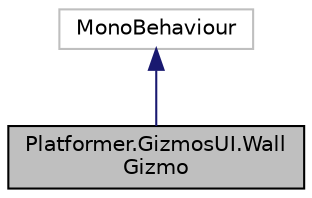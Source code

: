 digraph "Platformer.GizmosUI.WallGizmo"
{
 // LATEX_PDF_SIZE
  edge [fontname="Helvetica",fontsize="10",labelfontname="Helvetica",labelfontsize="10"];
  node [fontname="Helvetica",fontsize="10",shape=record];
  Node1 [label="Platformer.GizmosUI.Wall\lGizmo",height=0.2,width=0.4,color="black", fillcolor="grey75", style="filled", fontcolor="black",tooltip="Draws a blue rectangle in the space occupied by the collider associed to the Wall when selected in th..."];
  Node2 -> Node1 [dir="back",color="midnightblue",fontsize="10",style="solid",fontname="Helvetica"];
  Node2 [label="MonoBehaviour",height=0.2,width=0.4,color="grey75", fillcolor="white", style="filled",tooltip=" "];
}
